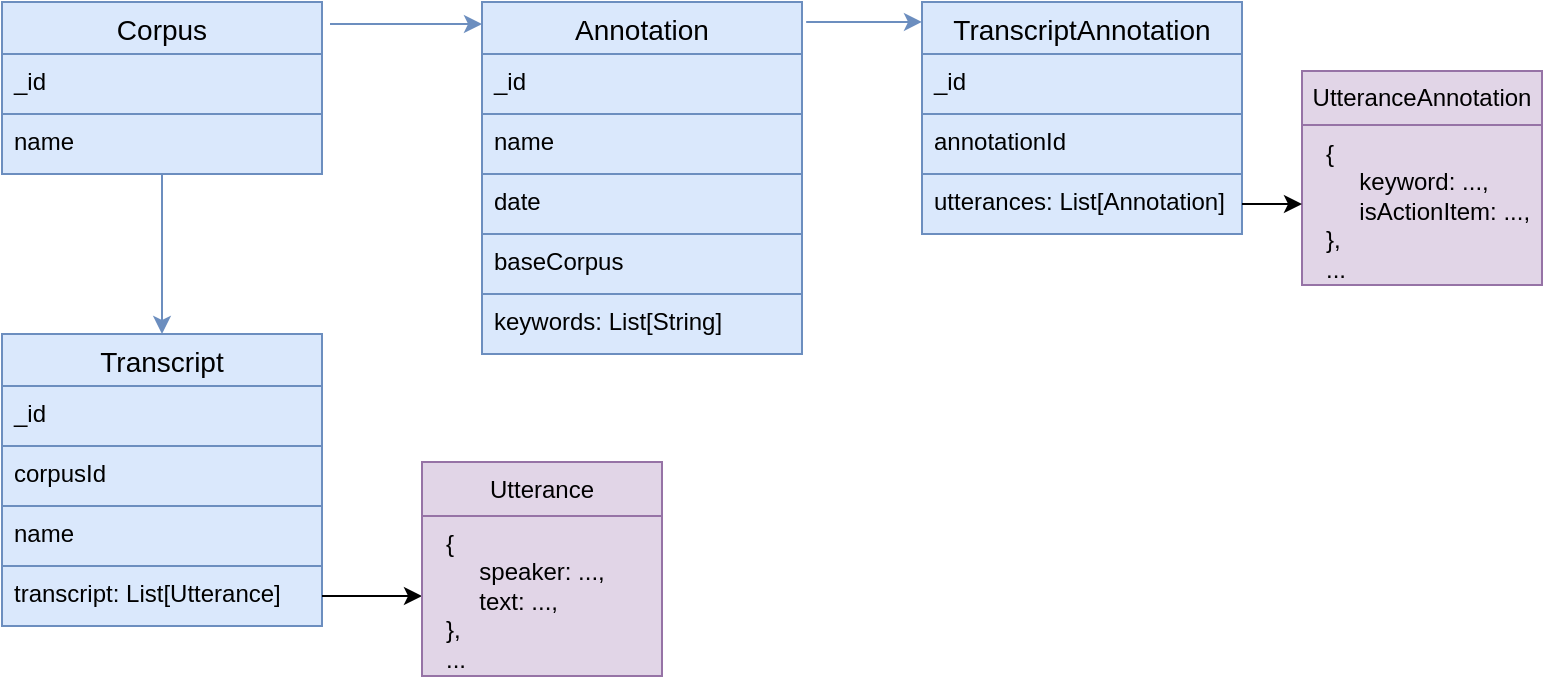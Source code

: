 <mxfile version="14.6.13" type="device"><diagram id="Et83VBprEuQNVolX0zIe" name="Page-1"><mxGraphModel dx="1106" dy="801" grid="1" gridSize="10" guides="1" tooltips="1" connect="1" arrows="1" fold="1" page="1" pageScale="1" pageWidth="827" pageHeight="1169" math="0" shadow="0"><root><mxCell id="0"/><mxCell id="1" parent="0"/><mxCell id="GSw7XE8ShMDi7JAKWK7q-8" value="" style="edgeStyle=orthogonalEdgeStyle;rounded=0;orthogonalLoop=1;jettySize=auto;html=1;fillColor=#dae8fc;strokeColor=#6c8ebf;" edge="1" parent="1" source="GSw7XE8ShMDi7JAKWK7q-1" target="GSw7XE8ShMDi7JAKWK7q-5"><mxGeometry relative="1" as="geometry"/></mxCell><mxCell id="GSw7XE8ShMDi7JAKWK7q-16" value="" style="edgeStyle=orthogonalEdgeStyle;rounded=0;orthogonalLoop=1;jettySize=auto;html=1;exitX=1.025;exitY=0.128;exitDx=0;exitDy=0;exitPerimeter=0;fillColor=#dae8fc;strokeColor=#6c8ebf;" edge="1" parent="1" source="GSw7XE8ShMDi7JAKWK7q-1"><mxGeometry relative="1" as="geometry"><mxPoint x="340" y="261" as="targetPoint"/></mxGeometry></mxCell><mxCell id="GSw7XE8ShMDi7JAKWK7q-1" value="Corpus" style="swimlane;fontStyle=0;childLayout=stackLayout;horizontal=1;startSize=26;horizontalStack=0;resizeParent=1;resizeParentMax=0;resizeLast=0;collapsible=1;marginBottom=0;align=center;fontSize=14;fillColor=#dae8fc;strokeColor=#6c8ebf;" vertex="1" parent="1"><mxGeometry x="100" y="250" width="160" height="86" as="geometry"/></mxCell><mxCell id="GSw7XE8ShMDi7JAKWK7q-2" value="_id" style="text;strokeColor=#6c8ebf;fillColor=#dae8fc;spacingLeft=4;spacingRight=4;overflow=hidden;rotatable=0;points=[[0,0.5],[1,0.5]];portConstraint=eastwest;fontSize=12;" vertex="1" parent="GSw7XE8ShMDi7JAKWK7q-1"><mxGeometry y="26" width="160" height="30" as="geometry"/></mxCell><mxCell id="GSw7XE8ShMDi7JAKWK7q-3" value="name" style="text;strokeColor=#6c8ebf;fillColor=#dae8fc;spacingLeft=4;spacingRight=4;overflow=hidden;rotatable=0;points=[[0,0.5],[1,0.5]];portConstraint=eastwest;fontSize=12;" vertex="1" parent="GSw7XE8ShMDi7JAKWK7q-1"><mxGeometry y="56" width="160" height="30" as="geometry"/></mxCell><mxCell id="GSw7XE8ShMDi7JAKWK7q-5" value="Transcript" style="swimlane;fontStyle=0;childLayout=stackLayout;horizontal=1;startSize=26;horizontalStack=0;resizeParent=1;resizeParentMax=0;resizeLast=0;collapsible=1;marginBottom=0;align=center;fontSize=14;fillColor=#dae8fc;strokeColor=#6c8ebf;" vertex="1" parent="1"><mxGeometry x="100" y="416" width="160" height="146" as="geometry"/></mxCell><mxCell id="GSw7XE8ShMDi7JAKWK7q-6" value="_id" style="text;strokeColor=#6c8ebf;fillColor=#dae8fc;spacingLeft=4;spacingRight=4;overflow=hidden;rotatable=0;points=[[0,0.5],[1,0.5]];portConstraint=eastwest;fontSize=12;" vertex="1" parent="GSw7XE8ShMDi7JAKWK7q-5"><mxGeometry y="26" width="160" height="30" as="geometry"/></mxCell><mxCell id="GSw7XE8ShMDi7JAKWK7q-7" value="corpusId" style="text;strokeColor=#6c8ebf;fillColor=#dae8fc;spacingLeft=4;spacingRight=4;overflow=hidden;rotatable=0;points=[[0,0.5],[1,0.5]];portConstraint=eastwest;fontSize=12;" vertex="1" parent="GSw7XE8ShMDi7JAKWK7q-5"><mxGeometry y="56" width="160" height="30" as="geometry"/></mxCell><mxCell id="GSw7XE8ShMDi7JAKWK7q-9" value="name" style="text;strokeColor=#6c8ebf;fillColor=#dae8fc;spacingLeft=4;spacingRight=4;overflow=hidden;rotatable=0;points=[[0,0.5],[1,0.5]];portConstraint=eastwest;fontSize=12;" vertex="1" parent="GSw7XE8ShMDi7JAKWK7q-5"><mxGeometry y="86" width="160" height="30" as="geometry"/></mxCell><mxCell id="GSw7XE8ShMDi7JAKWK7q-10" value="transcript: List[Utterance]" style="text;strokeColor=#6c8ebf;fillColor=#dae8fc;spacingLeft=4;spacingRight=4;overflow=hidden;rotatable=0;points=[[0,0.5],[1,0.5]];portConstraint=eastwest;fontSize=12;" vertex="1" parent="GSw7XE8ShMDi7JAKWK7q-5"><mxGeometry y="116" width="160" height="30" as="geometry"/></mxCell><mxCell id="GSw7XE8ShMDi7JAKWK7q-11" style="edgeStyle=orthogonalEdgeStyle;rounded=0;orthogonalLoop=1;jettySize=auto;html=1;entryX=0;entryY=0.5;entryDx=0;entryDy=0;" edge="1" parent="1" source="GSw7XE8ShMDi7JAKWK7q-10" target="GSw7XE8ShMDi7JAKWK7q-12"><mxGeometry relative="1" as="geometry"><mxPoint x="390" y="547" as="targetPoint"/></mxGeometry></mxCell><mxCell id="GSw7XE8ShMDi7JAKWK7q-33" style="edgeStyle=orthogonalEdgeStyle;rounded=0;orthogonalLoop=1;jettySize=auto;html=1;entryX=0;entryY=0.086;entryDx=0;entryDy=0;entryPerimeter=0;exitX=1.013;exitY=0.057;exitDx=0;exitDy=0;exitPerimeter=0;fillColor=#dae8fc;strokeColor=#6c8ebf;" edge="1" parent="1" source="GSw7XE8ShMDi7JAKWK7q-13" target="GSw7XE8ShMDi7JAKWK7q-22"><mxGeometry relative="1" as="geometry"/></mxCell><mxCell id="GSw7XE8ShMDi7JAKWK7q-13" value="Annotation" style="swimlane;fontStyle=0;childLayout=stackLayout;horizontal=1;startSize=26;horizontalStack=0;resizeParent=1;resizeParentMax=0;resizeLast=0;collapsible=1;marginBottom=0;align=center;fontSize=14;fillColor=#dae8fc;strokeColor=#6c8ebf;" vertex="1" parent="1"><mxGeometry x="340" y="250" width="160" height="176" as="geometry"/></mxCell><mxCell id="GSw7XE8ShMDi7JAKWK7q-14" value="_id" style="text;strokeColor=#6c8ebf;fillColor=#dae8fc;spacingLeft=4;spacingRight=4;overflow=hidden;rotatable=0;points=[[0,0.5],[1,0.5]];portConstraint=eastwest;fontSize=12;" vertex="1" parent="GSw7XE8ShMDi7JAKWK7q-13"><mxGeometry y="26" width="160" height="30" as="geometry"/></mxCell><mxCell id="GSw7XE8ShMDi7JAKWK7q-15" value="name" style="text;strokeColor=#6c8ebf;fillColor=#dae8fc;spacingLeft=4;spacingRight=4;overflow=hidden;rotatable=0;points=[[0,0.5],[1,0.5]];portConstraint=eastwest;fontSize=12;" vertex="1" parent="GSw7XE8ShMDi7JAKWK7q-13"><mxGeometry y="56" width="160" height="30" as="geometry"/></mxCell><mxCell id="GSw7XE8ShMDi7JAKWK7q-17" value="date" style="text;strokeColor=#6c8ebf;fillColor=#dae8fc;spacingLeft=4;spacingRight=4;overflow=hidden;rotatable=0;points=[[0,0.5],[1,0.5]];portConstraint=eastwest;fontSize=12;" vertex="1" parent="GSw7XE8ShMDi7JAKWK7q-13"><mxGeometry y="86" width="160" height="30" as="geometry"/></mxCell><mxCell id="GSw7XE8ShMDi7JAKWK7q-18" value="baseCorpus" style="text;strokeColor=#6c8ebf;fillColor=#dae8fc;spacingLeft=4;spacingRight=4;overflow=hidden;rotatable=0;points=[[0,0.5],[1,0.5]];portConstraint=eastwest;fontSize=12;" vertex="1" parent="GSw7XE8ShMDi7JAKWK7q-13"><mxGeometry y="116" width="160" height="30" as="geometry"/></mxCell><mxCell id="GSw7XE8ShMDi7JAKWK7q-19" value="keywords: List[String]" style="text;strokeColor=#6c8ebf;fillColor=#dae8fc;spacingLeft=4;spacingRight=4;overflow=hidden;rotatable=0;points=[[0,0.5],[1,0.5]];portConstraint=eastwest;fontSize=12;" vertex="1" parent="GSw7XE8ShMDi7JAKWK7q-13"><mxGeometry y="146" width="160" height="30" as="geometry"/></mxCell><mxCell id="GSw7XE8ShMDi7JAKWK7q-21" value="" style="group;fillColor=#e1d5e7;strokeColor=#9673a6;" vertex="1" connectable="0" parent="1"><mxGeometry x="310" y="480" width="120" height="107" as="geometry"/></mxCell><mxCell id="GSw7XE8ShMDi7JAKWK7q-12" value="{&lt;br&gt;&amp;nbsp; &amp;nbsp; &amp;nbsp;speaker: ...,&lt;br&gt;&amp;nbsp; &amp;nbsp; &amp;nbsp;text: ...,&lt;br&gt;},&lt;br&gt;..." style="whiteSpace=wrap;html=1;align=left;verticalAlign=top;spacingLeft=10;fillColor=#e1d5e7;strokeColor=#9673a6;" vertex="1" parent="GSw7XE8ShMDi7JAKWK7q-21"><mxGeometry y="27" width="120" height="80" as="geometry"/></mxCell><mxCell id="GSw7XE8ShMDi7JAKWK7q-20" value="Utterance" style="whiteSpace=wrap;html=1;align=center;fillColor=#e1d5e7;strokeColor=#9673a6;" vertex="1" parent="GSw7XE8ShMDi7JAKWK7q-21"><mxGeometry width="120" height="27" as="geometry"/></mxCell><mxCell id="GSw7XE8ShMDi7JAKWK7q-22" value="TranscriptAnnotation" style="swimlane;fontStyle=0;childLayout=stackLayout;horizontal=1;startSize=26;horizontalStack=0;resizeParent=1;resizeParentMax=0;resizeLast=0;collapsible=1;marginBottom=0;align=center;fontSize=14;fillColor=#dae8fc;strokeColor=#6c8ebf;" vertex="1" parent="1"><mxGeometry x="560" y="250" width="160" height="116" as="geometry"/></mxCell><mxCell id="GSw7XE8ShMDi7JAKWK7q-23" value="_id" style="text;strokeColor=#6c8ebf;fillColor=#dae8fc;spacingLeft=4;spacingRight=4;overflow=hidden;rotatable=0;points=[[0,0.5],[1,0.5]];portConstraint=eastwest;fontSize=12;" vertex="1" parent="GSw7XE8ShMDi7JAKWK7q-22"><mxGeometry y="26" width="160" height="30" as="geometry"/></mxCell><mxCell id="GSw7XE8ShMDi7JAKWK7q-24" value="annotationId" style="text;strokeColor=#6c8ebf;fillColor=#dae8fc;spacingLeft=4;spacingRight=4;overflow=hidden;rotatable=0;points=[[0,0.5],[1,0.5]];portConstraint=eastwest;fontSize=12;" vertex="1" parent="GSw7XE8ShMDi7JAKWK7q-22"><mxGeometry y="56" width="160" height="30" as="geometry"/></mxCell><mxCell id="GSw7XE8ShMDi7JAKWK7q-25" value="utterances: List[Annotation]" style="text;strokeColor=#6c8ebf;fillColor=#dae8fc;spacingLeft=4;spacingRight=4;overflow=hidden;rotatable=0;points=[[0,0.5],[1,0.5]];portConstraint=eastwest;fontSize=12;" vertex="1" parent="GSw7XE8ShMDi7JAKWK7q-22"><mxGeometry y="86" width="160" height="30" as="geometry"/></mxCell><mxCell id="GSw7XE8ShMDi7JAKWK7q-29" value="" style="group;fillColor=#e1d5e7;strokeColor=#9673a6;" vertex="1" connectable="0" parent="1"><mxGeometry x="750" y="284.5" width="120" height="107" as="geometry"/></mxCell><mxCell id="GSw7XE8ShMDi7JAKWK7q-30" value="{&lt;br&gt;&amp;nbsp; &amp;nbsp; &amp;nbsp;keyword: ...,&lt;br&gt;&amp;nbsp; &amp;nbsp; &amp;nbsp;isActionItem: ...,&lt;br&gt;},&lt;br&gt;..." style="whiteSpace=wrap;html=1;align=left;verticalAlign=top;spacingLeft=10;fillColor=#e1d5e7;strokeColor=#9673a6;" vertex="1" parent="GSw7XE8ShMDi7JAKWK7q-29"><mxGeometry y="27" width="120" height="80" as="geometry"/></mxCell><mxCell id="GSw7XE8ShMDi7JAKWK7q-31" value="UtteranceAnnotation" style="whiteSpace=wrap;html=1;align=center;fillColor=#e1d5e7;strokeColor=#9673a6;" vertex="1" parent="GSw7XE8ShMDi7JAKWK7q-29"><mxGeometry width="120" height="27" as="geometry"/></mxCell><mxCell id="GSw7XE8ShMDi7JAKWK7q-32" style="edgeStyle=orthogonalEdgeStyle;rounded=0;orthogonalLoop=1;jettySize=auto;html=1;entryX=0;entryY=0.5;entryDx=0;entryDy=0;exitX=1;exitY=0.5;exitDx=0;exitDy=0;" edge="1" parent="1" source="GSw7XE8ShMDi7JAKWK7q-25" target="GSw7XE8ShMDi7JAKWK7q-30"><mxGeometry relative="1" as="geometry"/></mxCell></root></mxGraphModel></diagram></mxfile>